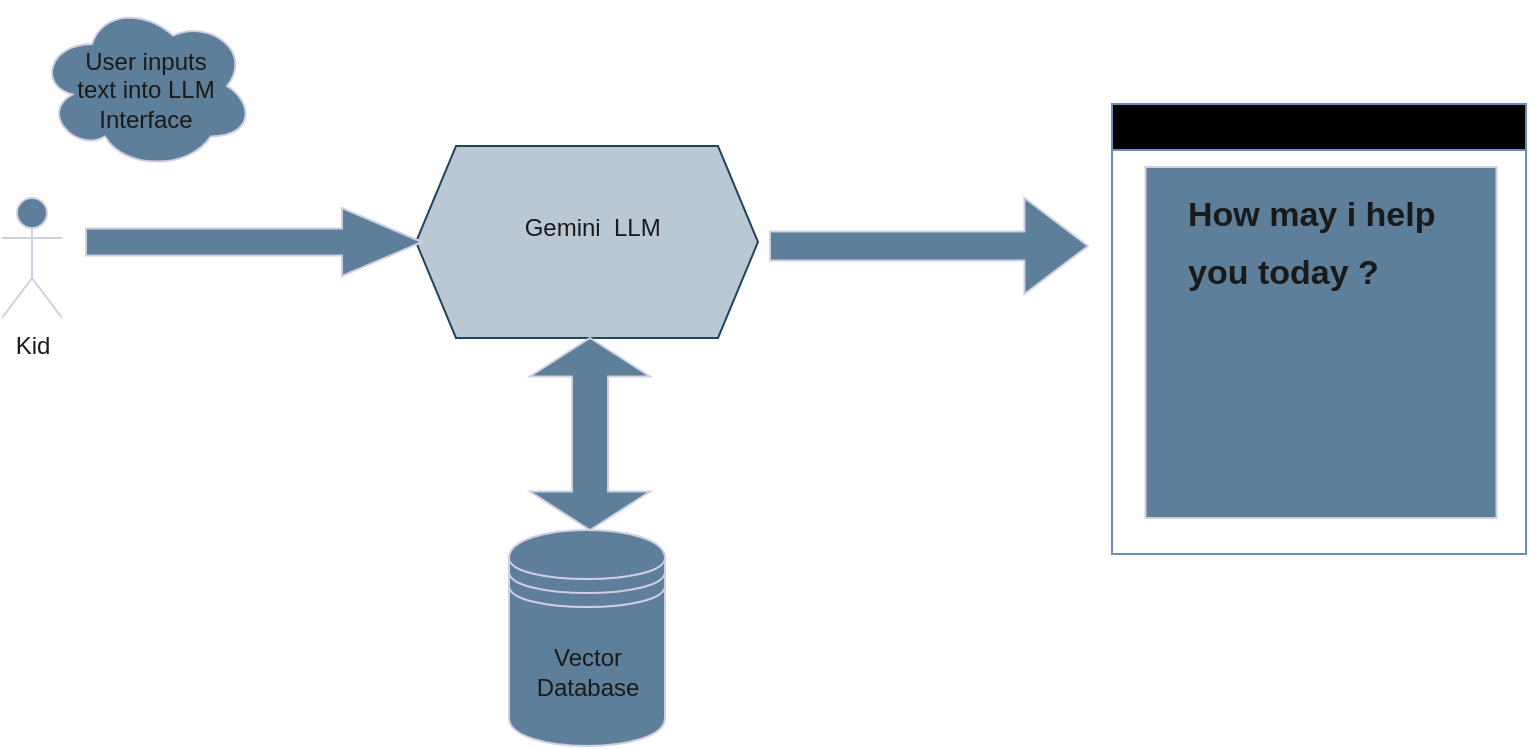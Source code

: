 <mxfile version="28.2.5">
  <diagram name="Page-1" id="mSN7t_Seq5_Lhkn4IPS_">
    <mxGraphModel dx="2211" dy="750" grid="1" gridSize="9" guides="1" tooltips="1" connect="1" arrows="1" fold="1" page="1" pageScale="1" pageWidth="850" pageHeight="1100" background="light-dark(#FFFFFF,#FFFFFF)" math="0" shadow="0">
      <root>
        <mxCell id="0" />
        <mxCell id="1" parent="0" />
        <mxCell id="InJPVs3AEcCOLbNnaPhz-1" value="Kid" style="shape=umlActor;verticalLabelPosition=bottom;verticalAlign=top;html=1;outlineConnect=0;labelBackgroundColor=none;fillColor=#5D7F99;strokeColor=#D0CEE2;fontColor=#1A1A1A;" vertex="1" parent="1">
          <mxGeometry x="30" y="290" width="30" height="60" as="geometry" />
        </mxCell>
        <mxCell id="InJPVs3AEcCOLbNnaPhz-15" value="" style="shape=hexagon;perimeter=hexagonPerimeter2;whiteSpace=wrap;html=1;fixedSize=1;labelBackgroundColor=none;fillColor=#bac8d3;strokeColor=#23445d;" vertex="1" parent="1">
          <mxGeometry x="237" y="264" width="171" height="96" as="geometry" />
        </mxCell>
        <mxCell id="InJPVs3AEcCOLbNnaPhz-17" value="&lt;span style=&quot;white-space: pre;&quot;&gt;&#x9;&lt;/span&gt;Gemini&amp;nbsp; LLM" style="text;html=1;align=center;verticalAlign=middle;whiteSpace=wrap;rounded=0;fontColor=#1A1A1A;" vertex="1" parent="1">
          <mxGeometry x="252" y="285" width="120" height="39" as="geometry" />
        </mxCell>
        <mxCell id="InJPVs3AEcCOLbNnaPhz-18" value="Vector Database" style="shape=datastore;whiteSpace=wrap;html=1;strokeColor=#D0CEE2;fontColor=#1A1A1A;fillColor=#5D7F99;" vertex="1" parent="1">
          <mxGeometry x="283.5" y="456" width="78" height="108" as="geometry" />
        </mxCell>
        <mxCell id="InJPVs3AEcCOLbNnaPhz-19" value="" style="shape=doubleArrow;direction=south;whiteSpace=wrap;html=1;strokeColor=#D0CEE2;fontColor=#1A1A1A;fillColor=light-dark(#5D7F99,#F9FCFF);" vertex="1" parent="1">
          <mxGeometry x="294" y="360" width="60" height="96" as="geometry" />
        </mxCell>
        <mxCell id="InJPVs3AEcCOLbNnaPhz-22" value="" style="html=1;shadow=0;dashed=0;align=center;verticalAlign=middle;shape=mxgraph.arrows2.arrow;dy=0.6;dx=40;notch=0;strokeColor=#D0CEE2;fontColor=#1A1A1A;fillColor=#5D7F99;" vertex="1" parent="1">
          <mxGeometry x="72" y="295" width="168" height="34" as="geometry" />
        </mxCell>
        <mxCell id="InJPVs3AEcCOLbNnaPhz-25" value="" style="ellipse;shape=cloud;whiteSpace=wrap;html=1;strokeColor=#D0CEE2;fontColor=#1A1A1A;fillColor=#5D7F99;" vertex="1" parent="1">
          <mxGeometry x="48" y="192" width="108" height="84" as="geometry" />
        </mxCell>
        <mxCell id="InJPVs3AEcCOLbNnaPhz-6" value="User inputs text into LLM Interface" style="text;html=1;align=center;verticalAlign=middle;whiteSpace=wrap;rounded=0;labelBackgroundColor=none;fontColor=#1A1A1A;" vertex="1" parent="1">
          <mxGeometry x="60" y="196" width="84" height="80" as="geometry" />
        </mxCell>
        <mxCell id="InJPVs3AEcCOLbNnaPhz-27" value="React Interface" style="swimlane;whiteSpace=wrap;html=1;strokeColor=#6c8ebf;fillColor=light-dark(#DAE8FC,#223B2F);gradientColor=#7ea6e0;" vertex="1" parent="1">
          <mxGeometry x="585" y="243" width="207" height="225" as="geometry" />
        </mxCell>
        <mxCell id="InJPVs3AEcCOLbNnaPhz-29" value="" style="whiteSpace=wrap;html=1;aspect=fixed;strokeColor=#D0CEE2;fontColor=#1A1A1A;fillColor=#5D7F99;" vertex="1" parent="InJPVs3AEcCOLbNnaPhz-27">
          <mxGeometry x="16.75" y="31.5" width="175.5" height="175.5" as="geometry" />
        </mxCell>
        <mxCell id="InJPVs3AEcCOLbNnaPhz-30" value="&lt;h1 style=&quot;margin-top: 0px;&quot;&gt;&lt;font style=&quot;font-size: 17px;&quot;&gt;How may i help you today ?&lt;/font&gt;&lt;/h1&gt;" style="text;html=1;whiteSpace=wrap;overflow=hidden;rounded=0;fontColor=#1A1A1A;" vertex="1" parent="InJPVs3AEcCOLbNnaPhz-27">
          <mxGeometry x="36" y="31.5" width="126" height="94.5" as="geometry" />
        </mxCell>
        <mxCell id="InJPVs3AEcCOLbNnaPhz-28" value="" style="shape=singleArrow;whiteSpace=wrap;html=1;strokeColor=#D0CEE2;fontColor=#1A1A1A;fillColor=#5D7F99;" vertex="1" parent="1">
          <mxGeometry x="414" y="290" width="159" height="48" as="geometry" />
        </mxCell>
      </root>
    </mxGraphModel>
  </diagram>
</mxfile>
